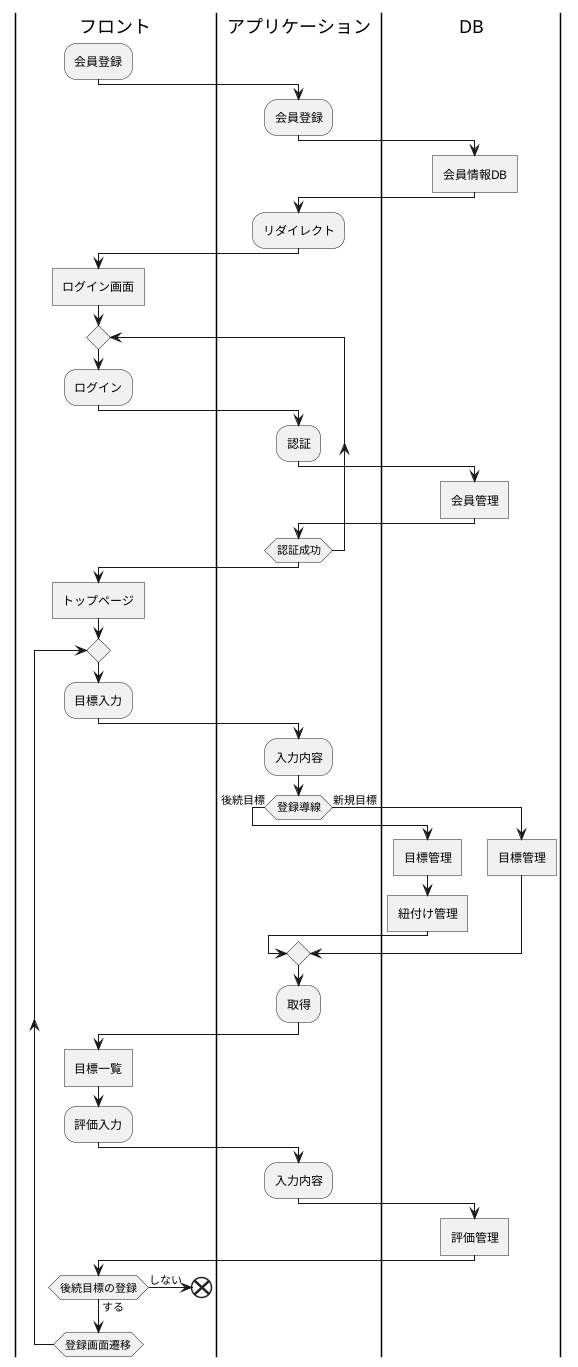 @startuml
|フロント|
:会員登録;
|アプリケーション|
:会員登録;
|DB|
:会員情報DB]
|アプリケーション|
:リダイレクト;
|フロント|
:ログイン画面]
repeat
    :ログイン;
    |アプリケーション|
    :認証;
    |DB|
    :会員管理]
|アプリケーション|
repeat while (認証成功)
|フロント|
:トップページ]
repeat
    :目標入力;
    |アプリケーション|
    :入力内容;
    if (登録導線) then (後続目標)
        |DB|
        :目標管理]
        :紐付け管理]
    else (新規目標)
        |DB|
        :目標管理]
    endif
    |アプリケーション|
    :取得;
    |フロント|
    :目標一覧]
    :評価入力;
    |アプリケーション|
    :入力内容;
    |DB|
    :評価管理]
    |フロント|
    if (後続目標の登録) then (しない)
        end
    else (する)
    endif
repeat while (登録画面遷移)
kill
@enduml